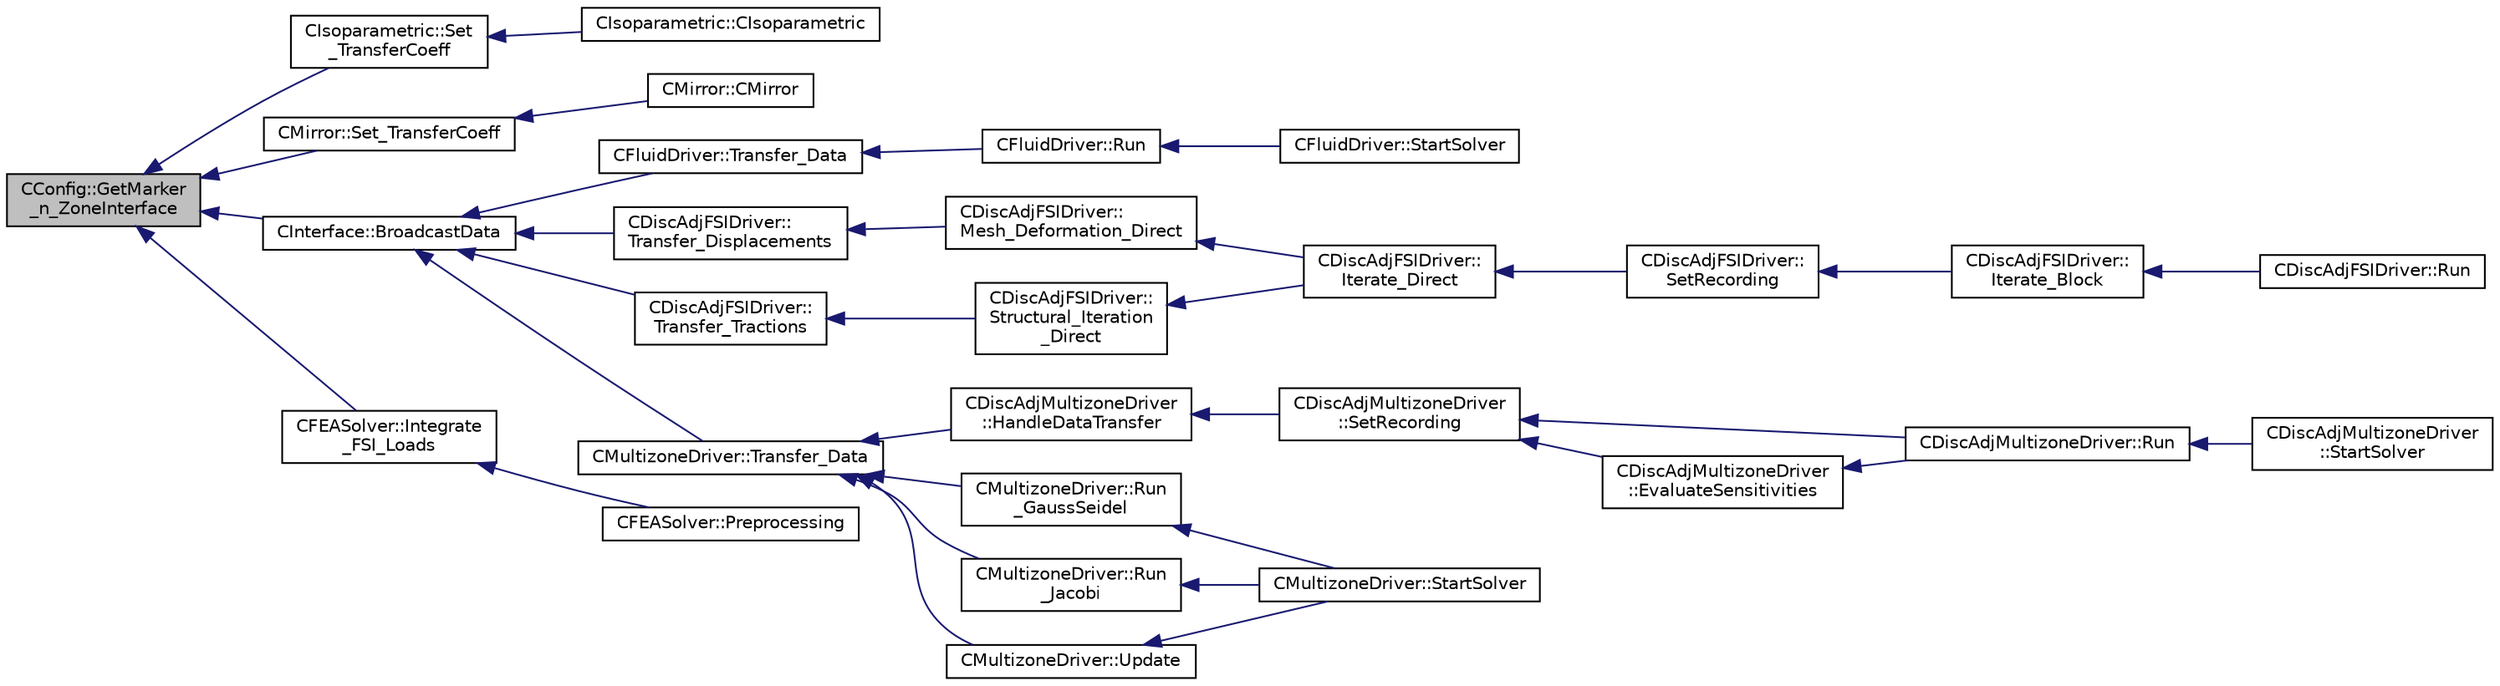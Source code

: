 digraph "CConfig::GetMarker_n_ZoneInterface"
{
  edge [fontname="Helvetica",fontsize="10",labelfontname="Helvetica",labelfontsize="10"];
  node [fontname="Helvetica",fontsize="10",shape=record];
  rankdir="LR";
  Node7410 [label="CConfig::GetMarker\l_n_ZoneInterface",height=0.2,width=0.4,color="black", fillcolor="grey75", style="filled", fontcolor="black"];
  Node7410 -> Node7411 [dir="back",color="midnightblue",fontsize="10",style="solid",fontname="Helvetica"];
  Node7411 [label="CIsoparametric::Set\l_TransferCoeff",height=0.2,width=0.4,color="black", fillcolor="white", style="filled",URL="$class_c_isoparametric.html#ad5d5a03e5de530698f9fb1baf8ba583c",tooltip="Set up transfer matrix defining relation between two meshes. "];
  Node7411 -> Node7412 [dir="back",color="midnightblue",fontsize="10",style="solid",fontname="Helvetica"];
  Node7412 [label="CIsoparametric::CIsoparametric",height=0.2,width=0.4,color="black", fillcolor="white", style="filled",URL="$class_c_isoparametric.html#a2b63c225b190b0ffcb16332ea9f18a3b",tooltip="Constructor of the class. "];
  Node7410 -> Node7413 [dir="back",color="midnightblue",fontsize="10",style="solid",fontname="Helvetica"];
  Node7413 [label="CMirror::Set_TransferCoeff",height=0.2,width=0.4,color="black", fillcolor="white", style="filled",URL="$class_c_mirror.html#aef44fadfca6fe766a7777f7b8f9cbd28",tooltip="Set up transfer matrix defining relation between two meshes. "];
  Node7413 -> Node7414 [dir="back",color="midnightblue",fontsize="10",style="solid",fontname="Helvetica"];
  Node7414 [label="CMirror::CMirror",height=0.2,width=0.4,color="black", fillcolor="white", style="filled",URL="$class_c_mirror.html#abeae4155a77157651d17c29b1175e892",tooltip="Constructor of the class. "];
  Node7410 -> Node7415 [dir="back",color="midnightblue",fontsize="10",style="solid",fontname="Helvetica"];
  Node7415 [label="CInterface::BroadcastData",height=0.2,width=0.4,color="black", fillcolor="white", style="filled",URL="$class_c_interface.html#a2e2f60d93a4041c60235926b55d0ba5c",tooltip="Interpolate data and broadcast it into all processors, for nonmatching meshes. "];
  Node7415 -> Node7416 [dir="back",color="midnightblue",fontsize="10",style="solid",fontname="Helvetica"];
  Node7416 [label="CFluidDriver::Transfer_Data",height=0.2,width=0.4,color="black", fillcolor="white", style="filled",URL="$class_c_fluid_driver.html#aac13682ac93cce7064382c8974417632",tooltip="Transfer data among different zones (multiple zone). "];
  Node7416 -> Node7417 [dir="back",color="midnightblue",fontsize="10",style="solid",fontname="Helvetica"];
  Node7417 [label="CFluidDriver::Run",height=0.2,width=0.4,color="black", fillcolor="white", style="filled",URL="$class_c_fluid_driver.html#aee130f3e2d8eca081ea7b2452761a61c",tooltip="Run a single iteration of the physics within multiple zones. "];
  Node7417 -> Node7418 [dir="back",color="midnightblue",fontsize="10",style="solid",fontname="Helvetica"];
  Node7418 [label="CFluidDriver::StartSolver",height=0.2,width=0.4,color="black", fillcolor="white", style="filled",URL="$class_c_fluid_driver.html#a1c122d5a4b5f562f69a84aef2b8bd6d5",tooltip="Launch the computation for all zones and all physics. "];
  Node7415 -> Node7419 [dir="back",color="midnightblue",fontsize="10",style="solid",fontname="Helvetica"];
  Node7419 [label="CDiscAdjFSIDriver::\lTransfer_Displacements",height=0.2,width=0.4,color="black", fillcolor="white", style="filled",URL="$class_c_disc_adj_f_s_i_driver.html#a3ef2270c24b5b7d9c774c736a757411f",tooltip="Transfer the displacements computed on the structural solver into the fluid solver. "];
  Node7419 -> Node7420 [dir="back",color="midnightblue",fontsize="10",style="solid",fontname="Helvetica"];
  Node7420 [label="CDiscAdjFSIDriver::\lMesh_Deformation_Direct",height=0.2,width=0.4,color="black", fillcolor="white", style="filled",URL="$class_c_disc_adj_f_s_i_driver.html#ad683500d6b3773af342165b1b18f5c59",tooltip="Run a direct mesh deformation. "];
  Node7420 -> Node7421 [dir="back",color="midnightblue",fontsize="10",style="solid",fontname="Helvetica"];
  Node7421 [label="CDiscAdjFSIDriver::\lIterate_Direct",height=0.2,width=0.4,color="black", fillcolor="white", style="filled",URL="$class_c_disc_adj_f_s_i_driver.html#acd9e7f14d860522e48ba2b6db34efd49",tooltip="Iterate the direct solver for recording. "];
  Node7421 -> Node7422 [dir="back",color="midnightblue",fontsize="10",style="solid",fontname="Helvetica"];
  Node7422 [label="CDiscAdjFSIDriver::\lSetRecording",height=0.2,width=0.4,color="black", fillcolor="white", style="filled",URL="$class_c_disc_adj_f_s_i_driver.html#ab07394a77802e469a321ccd1b10cb988",tooltip="Set the recording for a Discrete Adjoint iteration for the FSI problem. "];
  Node7422 -> Node7423 [dir="back",color="midnightblue",fontsize="10",style="solid",fontname="Helvetica"];
  Node7423 [label="CDiscAdjFSIDriver::\lIterate_Block",height=0.2,width=0.4,color="black", fillcolor="white", style="filled",URL="$class_c_disc_adj_f_s_i_driver.html#a84949f139fa795b7d34d6ff77e82eb5c",tooltip="Iterate a certain block for adjoint FSI - may be the whole set of variables or independent and subite..."];
  Node7423 -> Node7424 [dir="back",color="midnightblue",fontsize="10",style="solid",fontname="Helvetica"];
  Node7424 [label="CDiscAdjFSIDriver::Run",height=0.2,width=0.4,color="black", fillcolor="white", style="filled",URL="$class_c_disc_adj_f_s_i_driver.html#a2e965d6e9c4dcfc296077cae225cab21",tooltip="Run a Discrete Adjoint iteration for the FSI problem. "];
  Node7415 -> Node7425 [dir="back",color="midnightblue",fontsize="10",style="solid",fontname="Helvetica"];
  Node7425 [label="CDiscAdjFSIDriver::\lTransfer_Tractions",height=0.2,width=0.4,color="black", fillcolor="white", style="filled",URL="$class_c_disc_adj_f_s_i_driver.html#a8a5adeec0fded237d6d0d4dba1a0be20",tooltip="Transfer the tractions computed on the fluid solver into the structural solver. "];
  Node7425 -> Node7426 [dir="back",color="midnightblue",fontsize="10",style="solid",fontname="Helvetica"];
  Node7426 [label="CDiscAdjFSIDriver::\lStructural_Iteration\l_Direct",height=0.2,width=0.4,color="black", fillcolor="white", style="filled",URL="$class_c_disc_adj_f_s_i_driver.html#aef8192d6dd5451f1e496e9847c2c5c65",tooltip="Run a direct structural iteration. "];
  Node7426 -> Node7421 [dir="back",color="midnightblue",fontsize="10",style="solid",fontname="Helvetica"];
  Node7415 -> Node7427 [dir="back",color="midnightblue",fontsize="10",style="solid",fontname="Helvetica"];
  Node7427 [label="CMultizoneDriver::Transfer_Data",height=0.2,width=0.4,color="black", fillcolor="white", style="filled",URL="$class_c_multizone_driver.html#aa4bdb7a03c7138edb5e7cf17551b9d03",tooltip="Routine to provide all the desired physical transfers between the different zones during one iteratio..."];
  Node7427 -> Node7428 [dir="back",color="midnightblue",fontsize="10",style="solid",fontname="Helvetica"];
  Node7428 [label="CDiscAdjMultizoneDriver\l::HandleDataTransfer",height=0.2,width=0.4,color="black", fillcolor="white", style="filled",URL="$class_c_disc_adj_multizone_driver.html#ab33de05a7a1f77dcf60014a4a35dd4f1",tooltip="Transfer data between zones and update grids when required. "];
  Node7428 -> Node7429 [dir="back",color="midnightblue",fontsize="10",style="solid",fontname="Helvetica"];
  Node7429 [label="CDiscAdjMultizoneDriver\l::SetRecording",height=0.2,width=0.4,color="black", fillcolor="white", style="filled",URL="$class_c_disc_adj_multizone_driver.html#a441f8669a04147aacab7df463e1dd021",tooltip="Record one iteration of the primal problem within each zone. "];
  Node7429 -> Node7430 [dir="back",color="midnightblue",fontsize="10",style="solid",fontname="Helvetica"];
  Node7430 [label="CDiscAdjMultizoneDriver::Run",height=0.2,width=0.4,color="black", fillcolor="white", style="filled",URL="$class_c_disc_adj_multizone_driver.html#af996aecdb6d20aa4fc81c9b67295abf5",tooltip="[Overload] Run an discrete adjoint update of all solvers within multiple zones. "];
  Node7430 -> Node7431 [dir="back",color="midnightblue",fontsize="10",style="solid",fontname="Helvetica"];
  Node7431 [label="CDiscAdjMultizoneDriver\l::StartSolver",height=0.2,width=0.4,color="black", fillcolor="white", style="filled",URL="$class_c_disc_adj_multizone_driver.html#a75de0a1a482ceeed4301a384f1515092",tooltip="[Overload] Launch the computation for discrete adjoint multizone problems. "];
  Node7429 -> Node7432 [dir="back",color="midnightblue",fontsize="10",style="solid",fontname="Helvetica"];
  Node7432 [label="CDiscAdjMultizoneDriver\l::EvaluateSensitivities",height=0.2,width=0.4,color="black", fillcolor="white", style="filled",URL="$class_c_disc_adj_multizone_driver.html#ac2789097629674cfb7d4de64954024df",tooltip="Evaluate sensitivites for the current adjoint solution and output files. "];
  Node7432 -> Node7430 [dir="back",color="midnightblue",fontsize="10",style="solid",fontname="Helvetica"];
  Node7427 -> Node7433 [dir="back",color="midnightblue",fontsize="10",style="solid",fontname="Helvetica"];
  Node7433 [label="CMultizoneDriver::Run\l_GaussSeidel",height=0.2,width=0.4,color="black", fillcolor="white", style="filled",URL="$class_c_multizone_driver.html#a8036223cdbe0c0d4552f17f6bad9189b",tooltip="Run a Block Gauss-Seidel iteration in all physical zones. "];
  Node7433 -> Node7434 [dir="back",color="midnightblue",fontsize="10",style="solid",fontname="Helvetica"];
  Node7434 [label="CMultizoneDriver::StartSolver",height=0.2,width=0.4,color="black", fillcolor="white", style="filled",URL="$class_c_multizone_driver.html#a03cfc000c383ef0d86d34e1c6aef5ff3",tooltip="[Overload] Launch the computation for multizone problems. "];
  Node7427 -> Node7435 [dir="back",color="midnightblue",fontsize="10",style="solid",fontname="Helvetica"];
  Node7435 [label="CMultizoneDriver::Run\l_Jacobi",height=0.2,width=0.4,color="black", fillcolor="white", style="filled",URL="$class_c_multizone_driver.html#a1bf2824daac5a10e8fb7387676eee338",tooltip="Run a Block-Jacobi iteration in all physical zones. "];
  Node7435 -> Node7434 [dir="back",color="midnightblue",fontsize="10",style="solid",fontname="Helvetica"];
  Node7427 -> Node7436 [dir="back",color="midnightblue",fontsize="10",style="solid",fontname="Helvetica"];
  Node7436 [label="CMultizoneDriver::Update",height=0.2,width=0.4,color="black", fillcolor="white", style="filled",URL="$class_c_multizone_driver.html#ac5d960382730c14b035965906cf02cb6",tooltip="Update the dual-time solution within multiple zones. "];
  Node7436 -> Node7434 [dir="back",color="midnightblue",fontsize="10",style="solid",fontname="Helvetica"];
  Node7410 -> Node7437 [dir="back",color="midnightblue",fontsize="10",style="solid",fontname="Helvetica"];
  Node7437 [label="CFEASolver::Integrate\l_FSI_Loads",height=0.2,width=0.4,color="black", fillcolor="white", style="filled",URL="$class_c_f_e_a_solver.html#a2f34a180e2966511f8f0dea5ca3a2bdc",tooltip="Required step for non conservative interpolation schemes where stresses are transferred instead of fo..."];
  Node7437 -> Node7438 [dir="back",color="midnightblue",fontsize="10",style="solid",fontname="Helvetica"];
  Node7438 [label="CFEASolver::Preprocessing",height=0.2,width=0.4,color="black", fillcolor="white", style="filled",URL="$class_c_f_e_a_solver.html#a2171424e52ccd32f17bcbd4972b1fe15",tooltip="Set residuals to zero. "];
}
